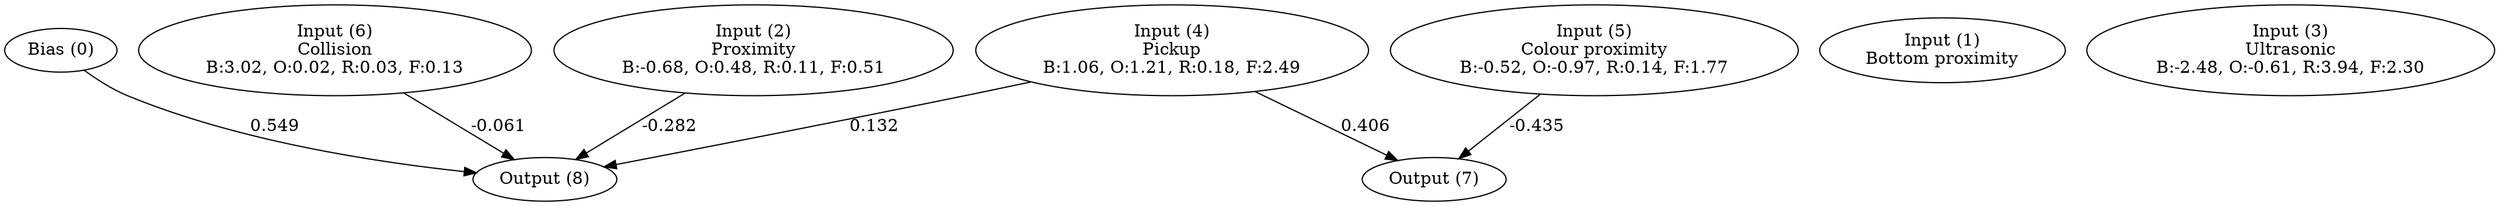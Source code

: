 digraph G {
  0 [ label="Bias (0)" ];
  1 [ label="Input (1)\nBottom proximity" ];
  2 [ label="Input (2)\nProximity\nB:-0.68, O:0.48, R:0.11, F:0.51" ];
  3 [ label="Input (3)\nUltrasonic\nB:-2.48, O:-0.61, R:3.94, F:2.30" ];
  4 [ label="Input (4)\nPickup\nB:1.06, O:1.21, R:0.18, F:2.49" ];
  5 [ label="Input (5)\nColour proximity\nB:-0.52, O:-0.97, R:0.14, F:1.77" ];
  6 [ label="Input (6)\nCollision\nB:3.02, O:0.02, R:0.03, F:0.13" ];
  7 [ label="Output (7)" ];
  8 [ label="Output (8)" ];
  { rank=same 0 1 2 3 4 5 6 }
  { rank=same 7 8 }
  0 -> 8 [ label="0.549" ];
  2 -> 8 [ label="-0.282" ];
  4 -> 7 [ label="0.406" ];
  4 -> 8 [ label="0.132" ];
  5 -> 7 [ label="-0.435" ];
  6 -> 8 [ label="-0.061" ];
}

